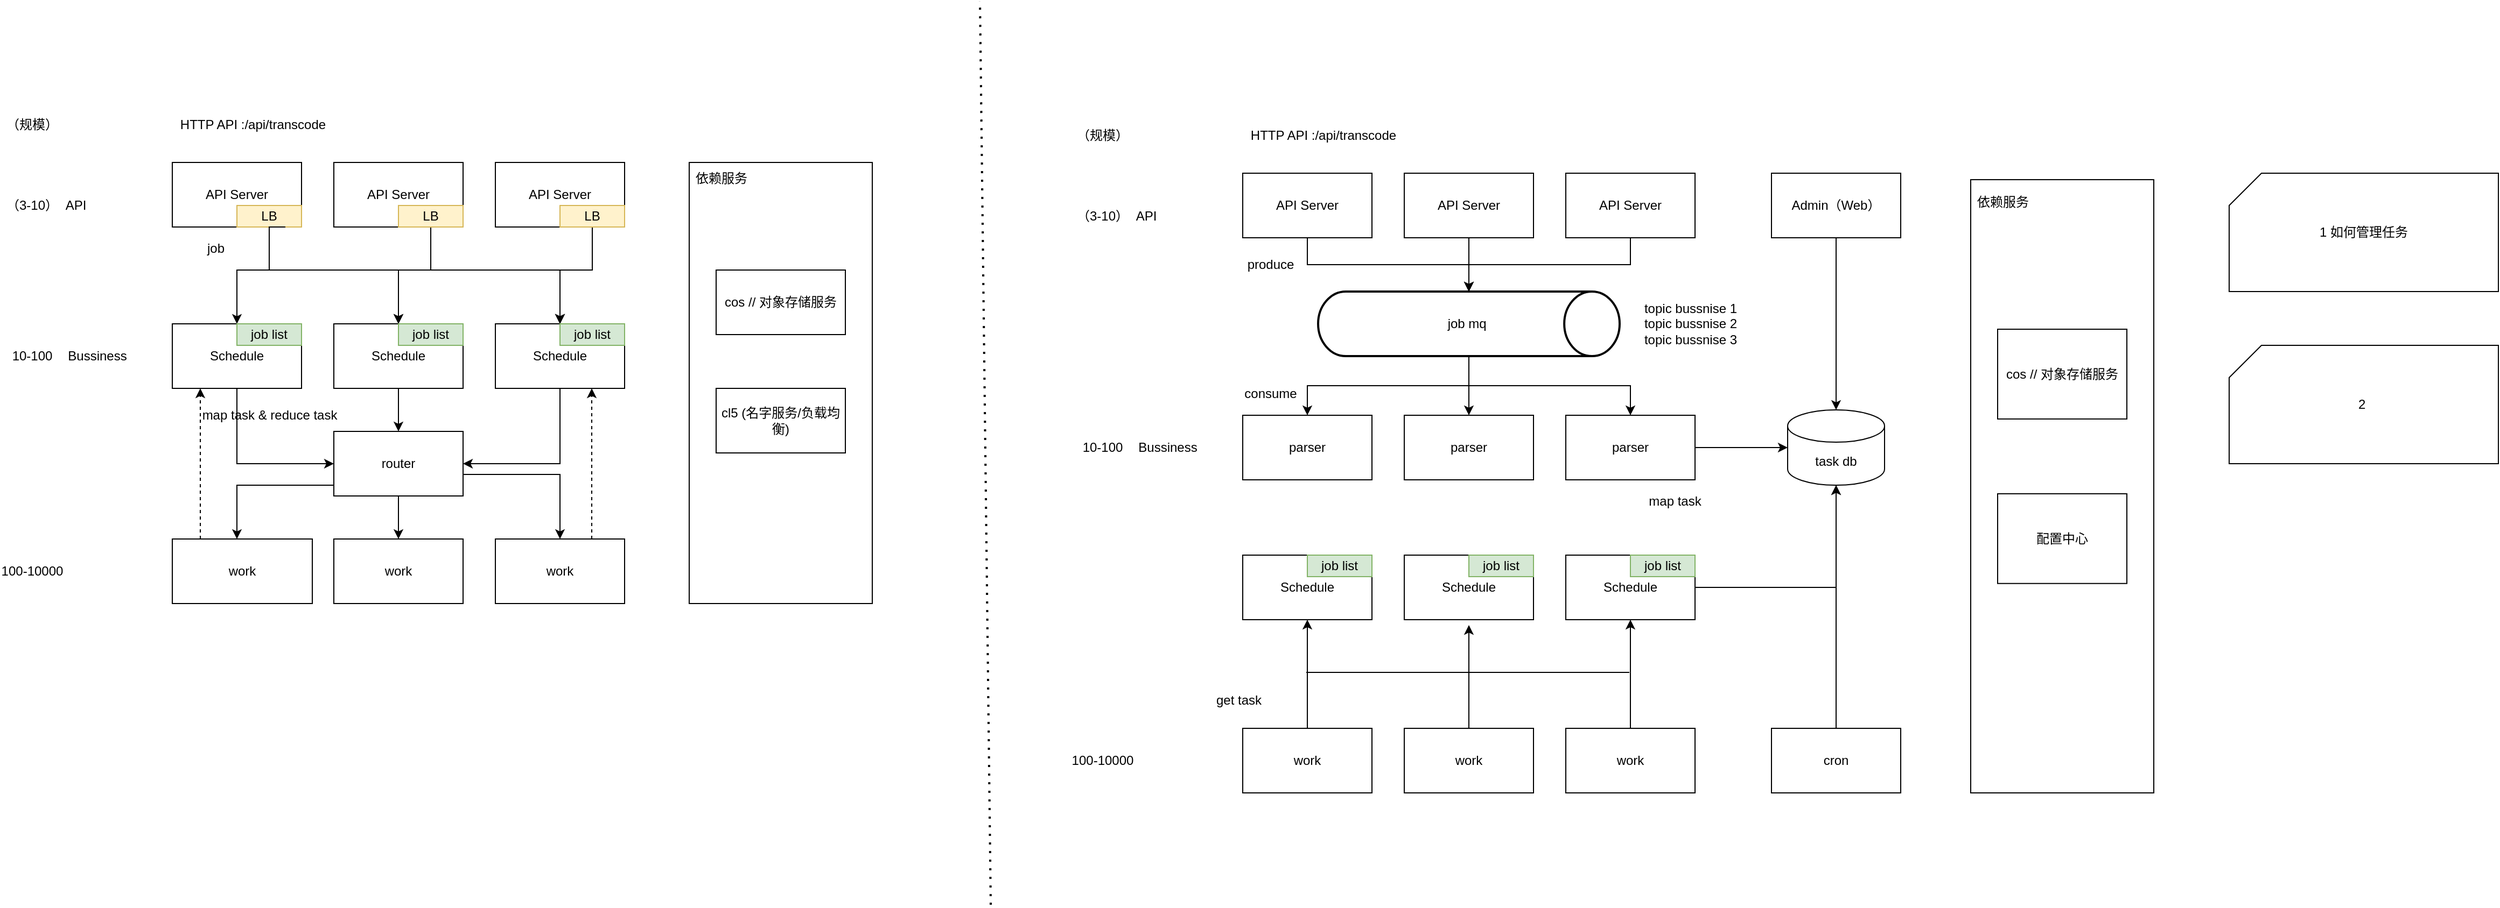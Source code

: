 <mxfile version="20.3.3" type="github">
  <diagram id="g4YBEnjiZ_k9PuE5IaUu" name="第 1 页">
    <mxGraphModel dx="1878" dy="1735" grid="1" gridSize="10" guides="1" tooltips="1" connect="1" arrows="1" fold="1" page="1" pageScale="1" pageWidth="827" pageHeight="1169" math="0" shadow="0">
      <root>
        <mxCell id="0" />
        <mxCell id="1" parent="0" />
        <mxCell id="xKbY1_EiH0NStnXaUmzT-1" value="API Server" style="rounded=0;whiteSpace=wrap;html=1;" parent="1" vertex="1">
          <mxGeometry y="150" width="120" height="60" as="geometry" />
        </mxCell>
        <mxCell id="xKbY1_EiH0NStnXaUmzT-2" value="API Server" style="rounded=0;whiteSpace=wrap;html=1;" parent="1" vertex="1">
          <mxGeometry x="150" y="150" width="120" height="60" as="geometry" />
        </mxCell>
        <mxCell id="xKbY1_EiH0NStnXaUmzT-3" value="API Server" style="rounded=0;whiteSpace=wrap;html=1;" parent="1" vertex="1">
          <mxGeometry x="300" y="150" width="120" height="60" as="geometry" />
        </mxCell>
        <mxCell id="xKbY1_EiH0NStnXaUmzT-37" style="edgeStyle=orthogonalEdgeStyle;rounded=0;orthogonalLoop=1;jettySize=auto;html=1;" parent="1" source="xKbY1_EiH0NStnXaUmzT-4" edge="1">
          <mxGeometry relative="1" as="geometry">
            <mxPoint x="150" y="430" as="targetPoint" />
            <Array as="points">
              <mxPoint x="60" y="430" />
              <mxPoint x="150" y="430" />
            </Array>
          </mxGeometry>
        </mxCell>
        <mxCell id="xKbY1_EiH0NStnXaUmzT-4" value="Schedule" style="rounded=0;whiteSpace=wrap;html=1;" parent="1" vertex="1">
          <mxGeometry y="300" width="120" height="60" as="geometry" />
        </mxCell>
        <mxCell id="xKbY1_EiH0NStnXaUmzT-38" style="edgeStyle=orthogonalEdgeStyle;rounded=0;orthogonalLoop=1;jettySize=auto;html=1;entryX=0.5;entryY=0;entryDx=0;entryDy=0;" parent="1" source="xKbY1_EiH0NStnXaUmzT-5" target="xKbY1_EiH0NStnXaUmzT-36" edge="1">
          <mxGeometry relative="1" as="geometry" />
        </mxCell>
        <mxCell id="xKbY1_EiH0NStnXaUmzT-5" value="Schedule" style="rounded=0;whiteSpace=wrap;html=1;" parent="1" vertex="1">
          <mxGeometry x="150" y="300" width="120" height="60" as="geometry" />
        </mxCell>
        <mxCell id="xKbY1_EiH0NStnXaUmzT-39" style="edgeStyle=orthogonalEdgeStyle;rounded=0;orthogonalLoop=1;jettySize=auto;html=1;entryX=1;entryY=0.5;entryDx=0;entryDy=0;" parent="1" source="xKbY1_EiH0NStnXaUmzT-6" target="xKbY1_EiH0NStnXaUmzT-36" edge="1">
          <mxGeometry relative="1" as="geometry">
            <Array as="points">
              <mxPoint x="360" y="430" />
            </Array>
          </mxGeometry>
        </mxCell>
        <mxCell id="xKbY1_EiH0NStnXaUmzT-6" value="Schedule" style="rounded=0;whiteSpace=wrap;html=1;" parent="1" vertex="1">
          <mxGeometry x="300" y="300" width="120" height="60" as="geometry" />
        </mxCell>
        <mxCell id="xKbY1_EiH0NStnXaUmzT-7" value="API" style="text;html=1;align=center;verticalAlign=middle;resizable=0;points=[];autosize=1;strokeColor=none;fillColor=none;" parent="1" vertex="1">
          <mxGeometry x="-110" y="175" width="40" height="30" as="geometry" />
        </mxCell>
        <mxCell id="xKbY1_EiH0NStnXaUmzT-8" value="Bussiness" style="text;html=1;align=center;verticalAlign=middle;resizable=0;points=[];autosize=1;strokeColor=none;fillColor=none;" parent="1" vertex="1">
          <mxGeometry x="-110" y="315" width="80" height="30" as="geometry" />
        </mxCell>
        <mxCell id="xKbY1_EiH0NStnXaUmzT-12" style="edgeStyle=orthogonalEdgeStyle;rounded=0;orthogonalLoop=1;jettySize=auto;html=1;" parent="1" source="xKbY1_EiH0NStnXaUmzT-9" target="xKbY1_EiH0NStnXaUmzT-4" edge="1">
          <mxGeometry relative="1" as="geometry">
            <Array as="points">
              <mxPoint x="90" y="250" />
              <mxPoint x="60" y="250" />
            </Array>
          </mxGeometry>
        </mxCell>
        <mxCell id="xKbY1_EiH0NStnXaUmzT-13" style="edgeStyle=orthogonalEdgeStyle;rounded=0;orthogonalLoop=1;jettySize=auto;html=1;" parent="1" source="xKbY1_EiH0NStnXaUmzT-9" target="xKbY1_EiH0NStnXaUmzT-5" edge="1">
          <mxGeometry relative="1" as="geometry">
            <Array as="points">
              <mxPoint x="90" y="250" />
              <mxPoint x="210" y="250" />
            </Array>
          </mxGeometry>
        </mxCell>
        <mxCell id="xKbY1_EiH0NStnXaUmzT-9" value="LB" style="rounded=0;whiteSpace=wrap;html=1;fillColor=#fff2cc;strokeColor=#d6b656;" parent="1" vertex="1">
          <mxGeometry x="60" y="190" width="60" height="20" as="geometry" />
        </mxCell>
        <mxCell id="xKbY1_EiH0NStnXaUmzT-16" style="edgeStyle=orthogonalEdgeStyle;rounded=0;orthogonalLoop=1;jettySize=auto;html=1;entryX=0.5;entryY=0;entryDx=0;entryDy=0;" parent="1" source="xKbY1_EiH0NStnXaUmzT-10" target="xKbY1_EiH0NStnXaUmzT-5" edge="1">
          <mxGeometry relative="1" as="geometry">
            <Array as="points">
              <mxPoint x="240" y="250" />
              <mxPoint x="210" y="250" />
            </Array>
          </mxGeometry>
        </mxCell>
        <mxCell id="xKbY1_EiH0NStnXaUmzT-17" style="edgeStyle=orthogonalEdgeStyle;rounded=0;orthogonalLoop=1;jettySize=auto;html=1;entryX=0.5;entryY=0;entryDx=0;entryDy=0;" parent="1" source="xKbY1_EiH0NStnXaUmzT-10" target="xKbY1_EiH0NStnXaUmzT-6" edge="1">
          <mxGeometry relative="1" as="geometry">
            <Array as="points">
              <mxPoint x="240" y="250" />
              <mxPoint x="360" y="250" />
            </Array>
          </mxGeometry>
        </mxCell>
        <mxCell id="xKbY1_EiH0NStnXaUmzT-10" value="LB" style="rounded=0;whiteSpace=wrap;html=1;fillColor=#fff2cc;strokeColor=#d6b656;" parent="1" vertex="1">
          <mxGeometry x="210" y="190" width="60" height="20" as="geometry" />
        </mxCell>
        <mxCell id="xKbY1_EiH0NStnXaUmzT-18" style="edgeStyle=orthogonalEdgeStyle;rounded=0;orthogonalLoop=1;jettySize=auto;html=1;" parent="1" source="xKbY1_EiH0NStnXaUmzT-11" target="xKbY1_EiH0NStnXaUmzT-6" edge="1">
          <mxGeometry relative="1" as="geometry">
            <Array as="points">
              <mxPoint x="390" y="250" />
              <mxPoint x="360" y="250" />
            </Array>
          </mxGeometry>
        </mxCell>
        <mxCell id="xKbY1_EiH0NStnXaUmzT-11" value="LB" style="rounded=0;whiteSpace=wrap;html=1;fillColor=#fff2cc;strokeColor=#d6b656;" parent="1" vertex="1">
          <mxGeometry x="360" y="190" width="60" height="20" as="geometry" />
        </mxCell>
        <mxCell id="xKbY1_EiH0NStnXaUmzT-15" style="edgeStyle=orthogonalEdgeStyle;rounded=0;orthogonalLoop=1;jettySize=auto;html=1;entryX=0.5;entryY=0;entryDx=0;entryDy=0;exitX=0.75;exitY=1;exitDx=0;exitDy=0;" parent="1" source="xKbY1_EiH0NStnXaUmzT-9" target="xKbY1_EiH0NStnXaUmzT-6" edge="1">
          <mxGeometry relative="1" as="geometry">
            <mxPoint x="100" y="220" as="sourcePoint" />
            <mxPoint x="220" y="310" as="targetPoint" />
            <Array as="points">
              <mxPoint x="90" y="210" />
              <mxPoint x="90" y="250" />
              <mxPoint x="360" y="250" />
            </Array>
          </mxGeometry>
        </mxCell>
        <mxCell id="xKbY1_EiH0NStnXaUmzT-19" value="HTTP API :/api/transcode" style="text;html=1;strokeColor=none;fillColor=none;align=center;verticalAlign=middle;whiteSpace=wrap;rounded=0;" parent="1" vertex="1">
          <mxGeometry y="100" width="150" height="30" as="geometry" />
        </mxCell>
        <mxCell id="xKbY1_EiH0NStnXaUmzT-51" style="edgeStyle=orthogonalEdgeStyle;rounded=0;orthogonalLoop=1;jettySize=auto;html=1;entryX=0.5;entryY=1;entryDx=0;entryDy=0;dashed=1;" parent="1" edge="1">
          <mxGeometry relative="1" as="geometry">
            <mxPoint x="26" y="500" as="sourcePoint" />
            <mxPoint x="26" y="360" as="targetPoint" />
            <Array as="points">
              <mxPoint x="26" y="400" />
              <mxPoint x="26" y="400" />
            </Array>
          </mxGeometry>
        </mxCell>
        <mxCell id="xKbY1_EiH0NStnXaUmzT-25" value="work" style="rounded=0;whiteSpace=wrap;html=1;" parent="1" vertex="1">
          <mxGeometry y="500" width="130" height="60" as="geometry" />
        </mxCell>
        <mxCell id="xKbY1_EiH0NStnXaUmzT-26" value="work" style="rounded=0;whiteSpace=wrap;html=1;" parent="1" vertex="1">
          <mxGeometry x="150" y="500" width="120" height="60" as="geometry" />
        </mxCell>
        <mxCell id="xKbY1_EiH0NStnXaUmzT-27" value="work" style="rounded=0;whiteSpace=wrap;html=1;" parent="1" vertex="1">
          <mxGeometry x="300" y="500" width="120" height="60" as="geometry" />
        </mxCell>
        <mxCell id="xKbY1_EiH0NStnXaUmzT-40" style="edgeStyle=orthogonalEdgeStyle;rounded=0;orthogonalLoop=1;jettySize=auto;html=1;" parent="1" source="xKbY1_EiH0NStnXaUmzT-36" target="xKbY1_EiH0NStnXaUmzT-25" edge="1">
          <mxGeometry relative="1" as="geometry">
            <Array as="points">
              <mxPoint x="60" y="450" />
            </Array>
          </mxGeometry>
        </mxCell>
        <mxCell id="xKbY1_EiH0NStnXaUmzT-41" value="" style="edgeStyle=orthogonalEdgeStyle;rounded=0;orthogonalLoop=1;jettySize=auto;html=1;" parent="1" source="xKbY1_EiH0NStnXaUmzT-36" target="xKbY1_EiH0NStnXaUmzT-26" edge="1">
          <mxGeometry relative="1" as="geometry" />
        </mxCell>
        <mxCell id="xKbY1_EiH0NStnXaUmzT-42" style="edgeStyle=orthogonalEdgeStyle;rounded=0;orthogonalLoop=1;jettySize=auto;html=1;" parent="1" source="xKbY1_EiH0NStnXaUmzT-36" target="xKbY1_EiH0NStnXaUmzT-27" edge="1">
          <mxGeometry relative="1" as="geometry">
            <Array as="points">
              <mxPoint x="360" y="440" />
            </Array>
          </mxGeometry>
        </mxCell>
        <mxCell id="xKbY1_EiH0NStnXaUmzT-36" value="router" style="rounded=0;whiteSpace=wrap;html=1;" parent="1" vertex="1">
          <mxGeometry x="150" y="400" width="120" height="60" as="geometry" />
        </mxCell>
        <mxCell id="xKbY1_EiH0NStnXaUmzT-44" value="" style="group" parent="1" vertex="1" connectable="0">
          <mxGeometry x="480" y="150" width="170" height="410" as="geometry" />
        </mxCell>
        <mxCell id="xKbY1_EiH0NStnXaUmzT-21" value="" style="rounded=0;whiteSpace=wrap;html=1;" parent="xKbY1_EiH0NStnXaUmzT-44" vertex="1">
          <mxGeometry width="170" height="410" as="geometry" />
        </mxCell>
        <mxCell id="xKbY1_EiH0NStnXaUmzT-22" value="cos // 对象存储服务" style="rounded=0;whiteSpace=wrap;html=1;" parent="xKbY1_EiH0NStnXaUmzT-44" vertex="1">
          <mxGeometry x="25" y="100" width="120" height="60" as="geometry" />
        </mxCell>
        <mxCell id="xKbY1_EiH0NStnXaUmzT-23" value="cl5 (名字服务/负载均衡)" style="rounded=0;whiteSpace=wrap;html=1;" parent="xKbY1_EiH0NStnXaUmzT-44" vertex="1">
          <mxGeometry x="25" y="210" width="120" height="60" as="geometry" />
        </mxCell>
        <mxCell id="xKbY1_EiH0NStnXaUmzT-43" value="依赖服务" style="text;html=1;strokeColor=none;fillColor=none;align=center;verticalAlign=middle;whiteSpace=wrap;rounded=0;" parent="xKbY1_EiH0NStnXaUmzT-44" vertex="1">
          <mxGeometry width="60" height="30" as="geometry" />
        </mxCell>
        <mxCell id="xKbY1_EiH0NStnXaUmzT-45" value="（3-10）" style="text;html=1;strokeColor=none;fillColor=none;align=center;verticalAlign=middle;whiteSpace=wrap;rounded=0;" parent="1" vertex="1">
          <mxGeometry x="-160" y="175" width="60" height="30" as="geometry" />
        </mxCell>
        <mxCell id="xKbY1_EiH0NStnXaUmzT-46" value="10-100" style="text;html=1;strokeColor=none;fillColor=none;align=center;verticalAlign=middle;whiteSpace=wrap;rounded=0;" parent="1" vertex="1">
          <mxGeometry x="-160" y="315" width="60" height="30" as="geometry" />
        </mxCell>
        <mxCell id="xKbY1_EiH0NStnXaUmzT-48" value="100-10000" style="text;html=1;strokeColor=none;fillColor=none;align=center;verticalAlign=middle;whiteSpace=wrap;rounded=0;" parent="1" vertex="1">
          <mxGeometry x="-160" y="515" width="60" height="30" as="geometry" />
        </mxCell>
        <mxCell id="xKbY1_EiH0NStnXaUmzT-49" value="（规模）" style="text;html=1;strokeColor=none;fillColor=none;align=center;verticalAlign=middle;whiteSpace=wrap;rounded=0;" parent="1" vertex="1">
          <mxGeometry x="-160" y="100" width="60" height="30" as="geometry" />
        </mxCell>
        <mxCell id="xKbY1_EiH0NStnXaUmzT-52" style="edgeStyle=orthogonalEdgeStyle;rounded=0;orthogonalLoop=1;jettySize=auto;html=1;dashed=1;" parent="1" edge="1">
          <mxGeometry relative="1" as="geometry">
            <mxPoint x="389.5" y="500" as="sourcePoint" />
            <mxPoint x="389.5" y="360" as="targetPoint" />
            <Array as="points" />
          </mxGeometry>
        </mxCell>
        <mxCell id="xKbY1_EiH0NStnXaUmzT-53" value="" style="endArrow=none;dashed=1;html=1;dashPattern=1 3;strokeWidth=2;rounded=0;" parent="1" edge="1">
          <mxGeometry width="50" height="50" relative="1" as="geometry">
            <mxPoint x="760" y="840" as="sourcePoint" />
            <mxPoint x="750" as="targetPoint" />
          </mxGeometry>
        </mxCell>
        <mxCell id="xKbY1_EiH0NStnXaUmzT-89" style="edgeStyle=orthogonalEdgeStyle;rounded=0;orthogonalLoop=1;jettySize=auto;html=1;" parent="1" source="xKbY1_EiH0NStnXaUmzT-54" target="xKbY1_EiH0NStnXaUmzT-88" edge="1">
          <mxGeometry relative="1" as="geometry" />
        </mxCell>
        <mxCell id="xKbY1_EiH0NStnXaUmzT-54" value="API Server" style="rounded=0;whiteSpace=wrap;html=1;" parent="1" vertex="1">
          <mxGeometry x="994" y="160" width="120" height="60" as="geometry" />
        </mxCell>
        <mxCell id="xKbY1_EiH0NStnXaUmzT-90" style="edgeStyle=orthogonalEdgeStyle;rounded=0;orthogonalLoop=1;jettySize=auto;html=1;entryX=0.5;entryY=0;entryDx=0;entryDy=0;entryPerimeter=0;" parent="1" source="xKbY1_EiH0NStnXaUmzT-55" target="xKbY1_EiH0NStnXaUmzT-88" edge="1">
          <mxGeometry relative="1" as="geometry" />
        </mxCell>
        <mxCell id="xKbY1_EiH0NStnXaUmzT-55" value="API Server" style="rounded=0;whiteSpace=wrap;html=1;" parent="1" vertex="1">
          <mxGeometry x="1144" y="160" width="120" height="60" as="geometry" />
        </mxCell>
        <mxCell id="xKbY1_EiH0NStnXaUmzT-92" style="edgeStyle=orthogonalEdgeStyle;rounded=0;orthogonalLoop=1;jettySize=auto;html=1;entryX=0.5;entryY=0;entryDx=0;entryDy=0;entryPerimeter=0;" parent="1" source="xKbY1_EiH0NStnXaUmzT-56" target="xKbY1_EiH0NStnXaUmzT-88" edge="1">
          <mxGeometry relative="1" as="geometry" />
        </mxCell>
        <mxCell id="xKbY1_EiH0NStnXaUmzT-56" value="API Server" style="rounded=0;whiteSpace=wrap;html=1;" parent="1" vertex="1">
          <mxGeometry x="1294" y="160" width="120" height="60" as="geometry" />
        </mxCell>
        <mxCell id="xKbY1_EiH0NStnXaUmzT-58" value="parser" style="rounded=0;whiteSpace=wrap;html=1;" parent="1" vertex="1">
          <mxGeometry x="994" y="385" width="120" height="60" as="geometry" />
        </mxCell>
        <mxCell id="xKbY1_EiH0NStnXaUmzT-60" value="parser" style="rounded=0;whiteSpace=wrap;html=1;" parent="1" vertex="1">
          <mxGeometry x="1144" y="385" width="120" height="60" as="geometry" />
        </mxCell>
        <mxCell id="xKbY1_EiH0NStnXaUmzT-115" style="edgeStyle=orthogonalEdgeStyle;rounded=0;orthogonalLoop=1;jettySize=auto;html=1;" parent="1" source="xKbY1_EiH0NStnXaUmzT-62" target="xKbY1_EiH0NStnXaUmzT-111" edge="1">
          <mxGeometry relative="1" as="geometry" />
        </mxCell>
        <mxCell id="xKbY1_EiH0NStnXaUmzT-62" value="parser" style="rounded=0;whiteSpace=wrap;html=1;" parent="1" vertex="1">
          <mxGeometry x="1294" y="385" width="120" height="60" as="geometry" />
        </mxCell>
        <mxCell id="xKbY1_EiH0NStnXaUmzT-63" value="API" style="text;html=1;align=center;verticalAlign=middle;resizable=0;points=[];autosize=1;strokeColor=none;fillColor=none;" parent="1" vertex="1">
          <mxGeometry x="884" y="185" width="40" height="30" as="geometry" />
        </mxCell>
        <mxCell id="xKbY1_EiH0NStnXaUmzT-64" value="Bussiness" style="text;html=1;align=center;verticalAlign=middle;resizable=0;points=[];autosize=1;strokeColor=none;fillColor=none;" parent="1" vertex="1">
          <mxGeometry x="884" y="400" width="80" height="30" as="geometry" />
        </mxCell>
        <mxCell id="xKbY1_EiH0NStnXaUmzT-74" value="HTTP API :/api/transcode" style="text;html=1;strokeColor=none;fillColor=none;align=center;verticalAlign=middle;whiteSpace=wrap;rounded=0;" parent="1" vertex="1">
          <mxGeometry x="994" y="110" width="150" height="30" as="geometry" />
        </mxCell>
        <mxCell id="O_hp9cuJ7wq4FuG66P9z-5" style="edgeStyle=orthogonalEdgeStyle;rounded=0;orthogonalLoop=1;jettySize=auto;html=1;entryX=0.5;entryY=1;entryDx=0;entryDy=0;" parent="1" source="xKbY1_EiH0NStnXaUmzT-76" target="O_hp9cuJ7wq4FuG66P9z-1" edge="1">
          <mxGeometry relative="1" as="geometry" />
        </mxCell>
        <mxCell id="xKbY1_EiH0NStnXaUmzT-76" value="work" style="rounded=0;whiteSpace=wrap;html=1;" parent="1" vertex="1">
          <mxGeometry x="994" y="676" width="120" height="60" as="geometry" />
        </mxCell>
        <mxCell id="O_hp9cuJ7wq4FuG66P9z-6" style="edgeStyle=orthogonalEdgeStyle;rounded=0;orthogonalLoop=1;jettySize=auto;html=1;" parent="1" source="xKbY1_EiH0NStnXaUmzT-77" edge="1">
          <mxGeometry relative="1" as="geometry">
            <mxPoint x="1204" y="580" as="targetPoint" />
          </mxGeometry>
        </mxCell>
        <mxCell id="xKbY1_EiH0NStnXaUmzT-77" value="work" style="rounded=0;whiteSpace=wrap;html=1;" parent="1" vertex="1">
          <mxGeometry x="1144" y="676" width="120" height="60" as="geometry" />
        </mxCell>
        <mxCell id="O_hp9cuJ7wq4FuG66P9z-7" style="edgeStyle=orthogonalEdgeStyle;rounded=0;orthogonalLoop=1;jettySize=auto;html=1;entryX=0.5;entryY=1;entryDx=0;entryDy=0;" parent="1" source="xKbY1_EiH0NStnXaUmzT-78" target="O_hp9cuJ7wq4FuG66P9z-3" edge="1">
          <mxGeometry relative="1" as="geometry" />
        </mxCell>
        <mxCell id="xKbY1_EiH0NStnXaUmzT-78" value="work" style="rounded=0;whiteSpace=wrap;html=1;" parent="1" vertex="1">
          <mxGeometry x="1294" y="676" width="120" height="60" as="geometry" />
        </mxCell>
        <mxCell id="xKbY1_EiH0NStnXaUmzT-83" value="（3-10）" style="text;html=1;strokeColor=none;fillColor=none;align=center;verticalAlign=middle;whiteSpace=wrap;rounded=0;" parent="1" vertex="1">
          <mxGeometry x="834" y="185" width="60" height="30" as="geometry" />
        </mxCell>
        <mxCell id="xKbY1_EiH0NStnXaUmzT-84" value="10-100" style="text;html=1;strokeColor=none;fillColor=none;align=center;verticalAlign=middle;whiteSpace=wrap;rounded=0;" parent="1" vertex="1">
          <mxGeometry x="834" y="400" width="60" height="30" as="geometry" />
        </mxCell>
        <mxCell id="xKbY1_EiH0NStnXaUmzT-85" value="100-10000" style="text;html=1;strokeColor=none;fillColor=none;align=center;verticalAlign=middle;whiteSpace=wrap;rounded=0;" parent="1" vertex="1">
          <mxGeometry x="834" y="691" width="60" height="30" as="geometry" />
        </mxCell>
        <mxCell id="xKbY1_EiH0NStnXaUmzT-86" value="（规模）" style="text;html=1;strokeColor=none;fillColor=none;align=center;verticalAlign=middle;whiteSpace=wrap;rounded=0;" parent="1" vertex="1">
          <mxGeometry x="834" y="110" width="60" height="30" as="geometry" />
        </mxCell>
        <mxCell id="xKbY1_EiH0NStnXaUmzT-94" style="edgeStyle=orthogonalEdgeStyle;rounded=0;orthogonalLoop=1;jettySize=auto;html=1;entryX=0.5;entryY=0;entryDx=0;entryDy=0;" parent="1" source="xKbY1_EiH0NStnXaUmzT-88" target="xKbY1_EiH0NStnXaUmzT-58" edge="1">
          <mxGeometry relative="1" as="geometry" />
        </mxCell>
        <mxCell id="xKbY1_EiH0NStnXaUmzT-95" style="edgeStyle=orthogonalEdgeStyle;rounded=0;orthogonalLoop=1;jettySize=auto;html=1;entryX=0.5;entryY=0;entryDx=0;entryDy=0;" parent="1" source="xKbY1_EiH0NStnXaUmzT-88" target="xKbY1_EiH0NStnXaUmzT-60" edge="1">
          <mxGeometry relative="1" as="geometry" />
        </mxCell>
        <mxCell id="xKbY1_EiH0NStnXaUmzT-96" style="edgeStyle=orthogonalEdgeStyle;rounded=0;orthogonalLoop=1;jettySize=auto;html=1;" parent="1" source="xKbY1_EiH0NStnXaUmzT-88" target="xKbY1_EiH0NStnXaUmzT-62" edge="1">
          <mxGeometry relative="1" as="geometry" />
        </mxCell>
        <mxCell id="xKbY1_EiH0NStnXaUmzT-88" value="job mq&amp;nbsp;" style="strokeWidth=2;html=1;shape=mxgraph.flowchart.direct_data;whiteSpace=wrap;" parent="1" vertex="1">
          <mxGeometry x="1064" y="270" width="280" height="60" as="geometry" />
        </mxCell>
        <mxCell id="xKbY1_EiH0NStnXaUmzT-93" value="produce" style="text;html=1;strokeColor=none;fillColor=none;align=center;verticalAlign=middle;whiteSpace=wrap;rounded=0;" parent="1" vertex="1">
          <mxGeometry x="990" y="230" width="60" height="30" as="geometry" />
        </mxCell>
        <mxCell id="xKbY1_EiH0NStnXaUmzT-99" value="job list" style="rounded=0;whiteSpace=wrap;html=1;fillColor=#d5e8d4;strokeColor=#82b366;" parent="1" vertex="1">
          <mxGeometry x="60" y="300" width="60" height="20" as="geometry" />
        </mxCell>
        <mxCell id="xKbY1_EiH0NStnXaUmzT-100" value="job list" style="rounded=0;whiteSpace=wrap;html=1;fillColor=#d5e8d4;strokeColor=#82b366;" parent="1" vertex="1">
          <mxGeometry x="210" y="300" width="60" height="20" as="geometry" />
        </mxCell>
        <mxCell id="xKbY1_EiH0NStnXaUmzT-101" value="job list" style="rounded=0;whiteSpace=wrap;html=1;fillColor=#d5e8d4;strokeColor=#82b366;" parent="1" vertex="1">
          <mxGeometry x="360" y="300" width="60" height="20" as="geometry" />
        </mxCell>
        <mxCell id="xKbY1_EiH0NStnXaUmzT-102" value="job" style="text;html=1;align=center;verticalAlign=middle;resizable=0;points=[];autosize=1;strokeColor=none;fillColor=none;" parent="1" vertex="1">
          <mxGeometry x="20" y="215" width="40" height="30" as="geometry" />
        </mxCell>
        <mxCell id="xKbY1_EiH0NStnXaUmzT-103" value="map task &amp;amp; reduce task" style="text;html=1;align=center;verticalAlign=middle;resizable=0;points=[];autosize=1;strokeColor=none;fillColor=none;" parent="1" vertex="1">
          <mxGeometry x="15" y="370" width="150" height="30" as="geometry" />
        </mxCell>
        <mxCell id="xKbY1_EiH0NStnXaUmzT-111" value="task db" style="shape=cylinder3;whiteSpace=wrap;html=1;boundedLbl=1;backgroundOutline=1;size=15;" parent="1" vertex="1">
          <mxGeometry x="1500" y="380" width="90" height="70" as="geometry" />
        </mxCell>
        <mxCell id="xKbY1_EiH0NStnXaUmzT-117" value="consume" style="text;html=1;strokeColor=none;fillColor=none;align=center;verticalAlign=middle;whiteSpace=wrap;rounded=0;" parent="1" vertex="1">
          <mxGeometry x="990" y="350" width="60" height="30" as="geometry" />
        </mxCell>
        <mxCell id="xKbY1_EiH0NStnXaUmzT-121" value="map task" style="text;html=1;align=center;verticalAlign=middle;resizable=0;points=[];autosize=1;strokeColor=none;fillColor=none;" parent="1" vertex="1">
          <mxGeometry x="1360" y="450" width="70" height="30" as="geometry" />
        </mxCell>
        <mxCell id="xKbY1_EiH0NStnXaUmzT-126" value="" style="group" parent="1" vertex="1" connectable="0">
          <mxGeometry x="1670" y="166" width="240" height="570" as="geometry" />
        </mxCell>
        <mxCell id="xKbY1_EiH0NStnXaUmzT-127" value="" style="rounded=0;whiteSpace=wrap;html=1;" parent="xKbY1_EiH0NStnXaUmzT-126" vertex="1">
          <mxGeometry width="170" height="570" as="geometry" />
        </mxCell>
        <mxCell id="xKbY1_EiH0NStnXaUmzT-128" value="cos // 对象存储服务" style="rounded=0;whiteSpace=wrap;html=1;" parent="xKbY1_EiH0NStnXaUmzT-126" vertex="1">
          <mxGeometry x="25" y="139.024" width="120" height="83.415" as="geometry" />
        </mxCell>
        <mxCell id="xKbY1_EiH0NStnXaUmzT-129" value="配置中心" style="rounded=0;whiteSpace=wrap;html=1;" parent="xKbY1_EiH0NStnXaUmzT-126" vertex="1">
          <mxGeometry x="25" y="291.951" width="120" height="83.415" as="geometry" />
        </mxCell>
        <mxCell id="xKbY1_EiH0NStnXaUmzT-130" value="依赖服务" style="text;html=1;strokeColor=none;fillColor=none;align=center;verticalAlign=middle;whiteSpace=wrap;rounded=0;" parent="xKbY1_EiH0NStnXaUmzT-126" vertex="1">
          <mxGeometry width="60" height="41.707" as="geometry" />
        </mxCell>
        <mxCell id="xKbY1_EiH0NStnXaUmzT-131" value="topic bussnise 1&lt;br&gt;topic bussnise 2&lt;br&gt;topic bussnise 3" style="text;html=1;strokeColor=none;fillColor=none;align=center;verticalAlign=middle;whiteSpace=wrap;rounded=0;" parent="1" vertex="1">
          <mxGeometry x="1360" y="285" width="100" height="30" as="geometry" />
        </mxCell>
        <mxCell id="O_hp9cuJ7wq4FuG66P9z-1" value="Schedule" style="rounded=0;whiteSpace=wrap;html=1;" parent="1" vertex="1">
          <mxGeometry x="994" y="515" width="120" height="60" as="geometry" />
        </mxCell>
        <mxCell id="O_hp9cuJ7wq4FuG66P9z-2" value="Schedule" style="rounded=0;whiteSpace=wrap;html=1;" parent="1" vertex="1">
          <mxGeometry x="1144" y="515" width="120" height="60" as="geometry" />
        </mxCell>
        <mxCell id="O_hp9cuJ7wq4FuG66P9z-4" style="edgeStyle=orthogonalEdgeStyle;rounded=0;orthogonalLoop=1;jettySize=auto;html=1;entryX=0.5;entryY=1;entryDx=0;entryDy=0;entryPerimeter=0;" parent="1" source="O_hp9cuJ7wq4FuG66P9z-3" target="xKbY1_EiH0NStnXaUmzT-111" edge="1">
          <mxGeometry relative="1" as="geometry" />
        </mxCell>
        <mxCell id="O_hp9cuJ7wq4FuG66P9z-3" value="Schedule" style="rounded=0;whiteSpace=wrap;html=1;" parent="1" vertex="1">
          <mxGeometry x="1294" y="515" width="120" height="60" as="geometry" />
        </mxCell>
        <mxCell id="O_hp9cuJ7wq4FuG66P9z-8" value="" style="endArrow=none;html=1;rounded=0;" parent="1" edge="1">
          <mxGeometry width="50" height="50" relative="1" as="geometry">
            <mxPoint x="1053" y="624" as="sourcePoint" />
            <mxPoint x="1353" y="624" as="targetPoint" />
          </mxGeometry>
        </mxCell>
        <mxCell id="O_hp9cuJ7wq4FuG66P9z-14" style="edgeStyle=orthogonalEdgeStyle;rounded=0;orthogonalLoop=1;jettySize=auto;html=1;entryX=0.5;entryY=1;entryDx=0;entryDy=0;entryPerimeter=0;" parent="1" source="O_hp9cuJ7wq4FuG66P9z-9" target="xKbY1_EiH0NStnXaUmzT-111" edge="1">
          <mxGeometry relative="1" as="geometry" />
        </mxCell>
        <mxCell id="O_hp9cuJ7wq4FuG66P9z-9" value="cron" style="rounded=0;whiteSpace=wrap;html=1;" parent="1" vertex="1">
          <mxGeometry x="1485" y="676" width="120" height="60" as="geometry" />
        </mxCell>
        <mxCell id="O_hp9cuJ7wq4FuG66P9z-10" value="get task" style="text;html=1;align=center;verticalAlign=middle;resizable=0;points=[];autosize=1;strokeColor=none;fillColor=none;" parent="1" vertex="1">
          <mxGeometry x="955" y="635" width="70" height="30" as="geometry" />
        </mxCell>
        <mxCell id="O_hp9cuJ7wq4FuG66P9z-11" value="job list" style="rounded=0;whiteSpace=wrap;html=1;fillColor=#d5e8d4;strokeColor=#82b366;" parent="1" vertex="1">
          <mxGeometry x="1054" y="515" width="60" height="20" as="geometry" />
        </mxCell>
        <mxCell id="O_hp9cuJ7wq4FuG66P9z-12" value="job list" style="rounded=0;whiteSpace=wrap;html=1;fillColor=#d5e8d4;strokeColor=#82b366;" parent="1" vertex="1">
          <mxGeometry x="1204" y="515" width="60" height="20" as="geometry" />
        </mxCell>
        <mxCell id="O_hp9cuJ7wq4FuG66P9z-13" value="job list" style="rounded=0;whiteSpace=wrap;html=1;fillColor=#d5e8d4;strokeColor=#82b366;" parent="1" vertex="1">
          <mxGeometry x="1354" y="515" width="60" height="20" as="geometry" />
        </mxCell>
        <mxCell id="O_hp9cuJ7wq4FuG66P9z-15" value="1 如何管理任务" style="shape=card;whiteSpace=wrap;html=1;" parent="1" vertex="1">
          <mxGeometry x="1910" y="160" width="250" height="110" as="geometry" />
        </mxCell>
        <mxCell id="ypFLfGTCsnPNoEfmt7tb-2" style="edgeStyle=orthogonalEdgeStyle;rounded=0;orthogonalLoop=1;jettySize=auto;html=1;" edge="1" parent="1" source="ypFLfGTCsnPNoEfmt7tb-1" target="xKbY1_EiH0NStnXaUmzT-111">
          <mxGeometry relative="1" as="geometry" />
        </mxCell>
        <mxCell id="ypFLfGTCsnPNoEfmt7tb-1" value="Admin（Web）" style="rounded=0;whiteSpace=wrap;html=1;" vertex="1" parent="1">
          <mxGeometry x="1485" y="160" width="120" height="60" as="geometry" />
        </mxCell>
        <mxCell id="ypFLfGTCsnPNoEfmt7tb-3" value="2&amp;nbsp;" style="shape=card;whiteSpace=wrap;html=1;" vertex="1" parent="1">
          <mxGeometry x="1910" y="320" width="250" height="110" as="geometry" />
        </mxCell>
      </root>
    </mxGraphModel>
  </diagram>
</mxfile>
